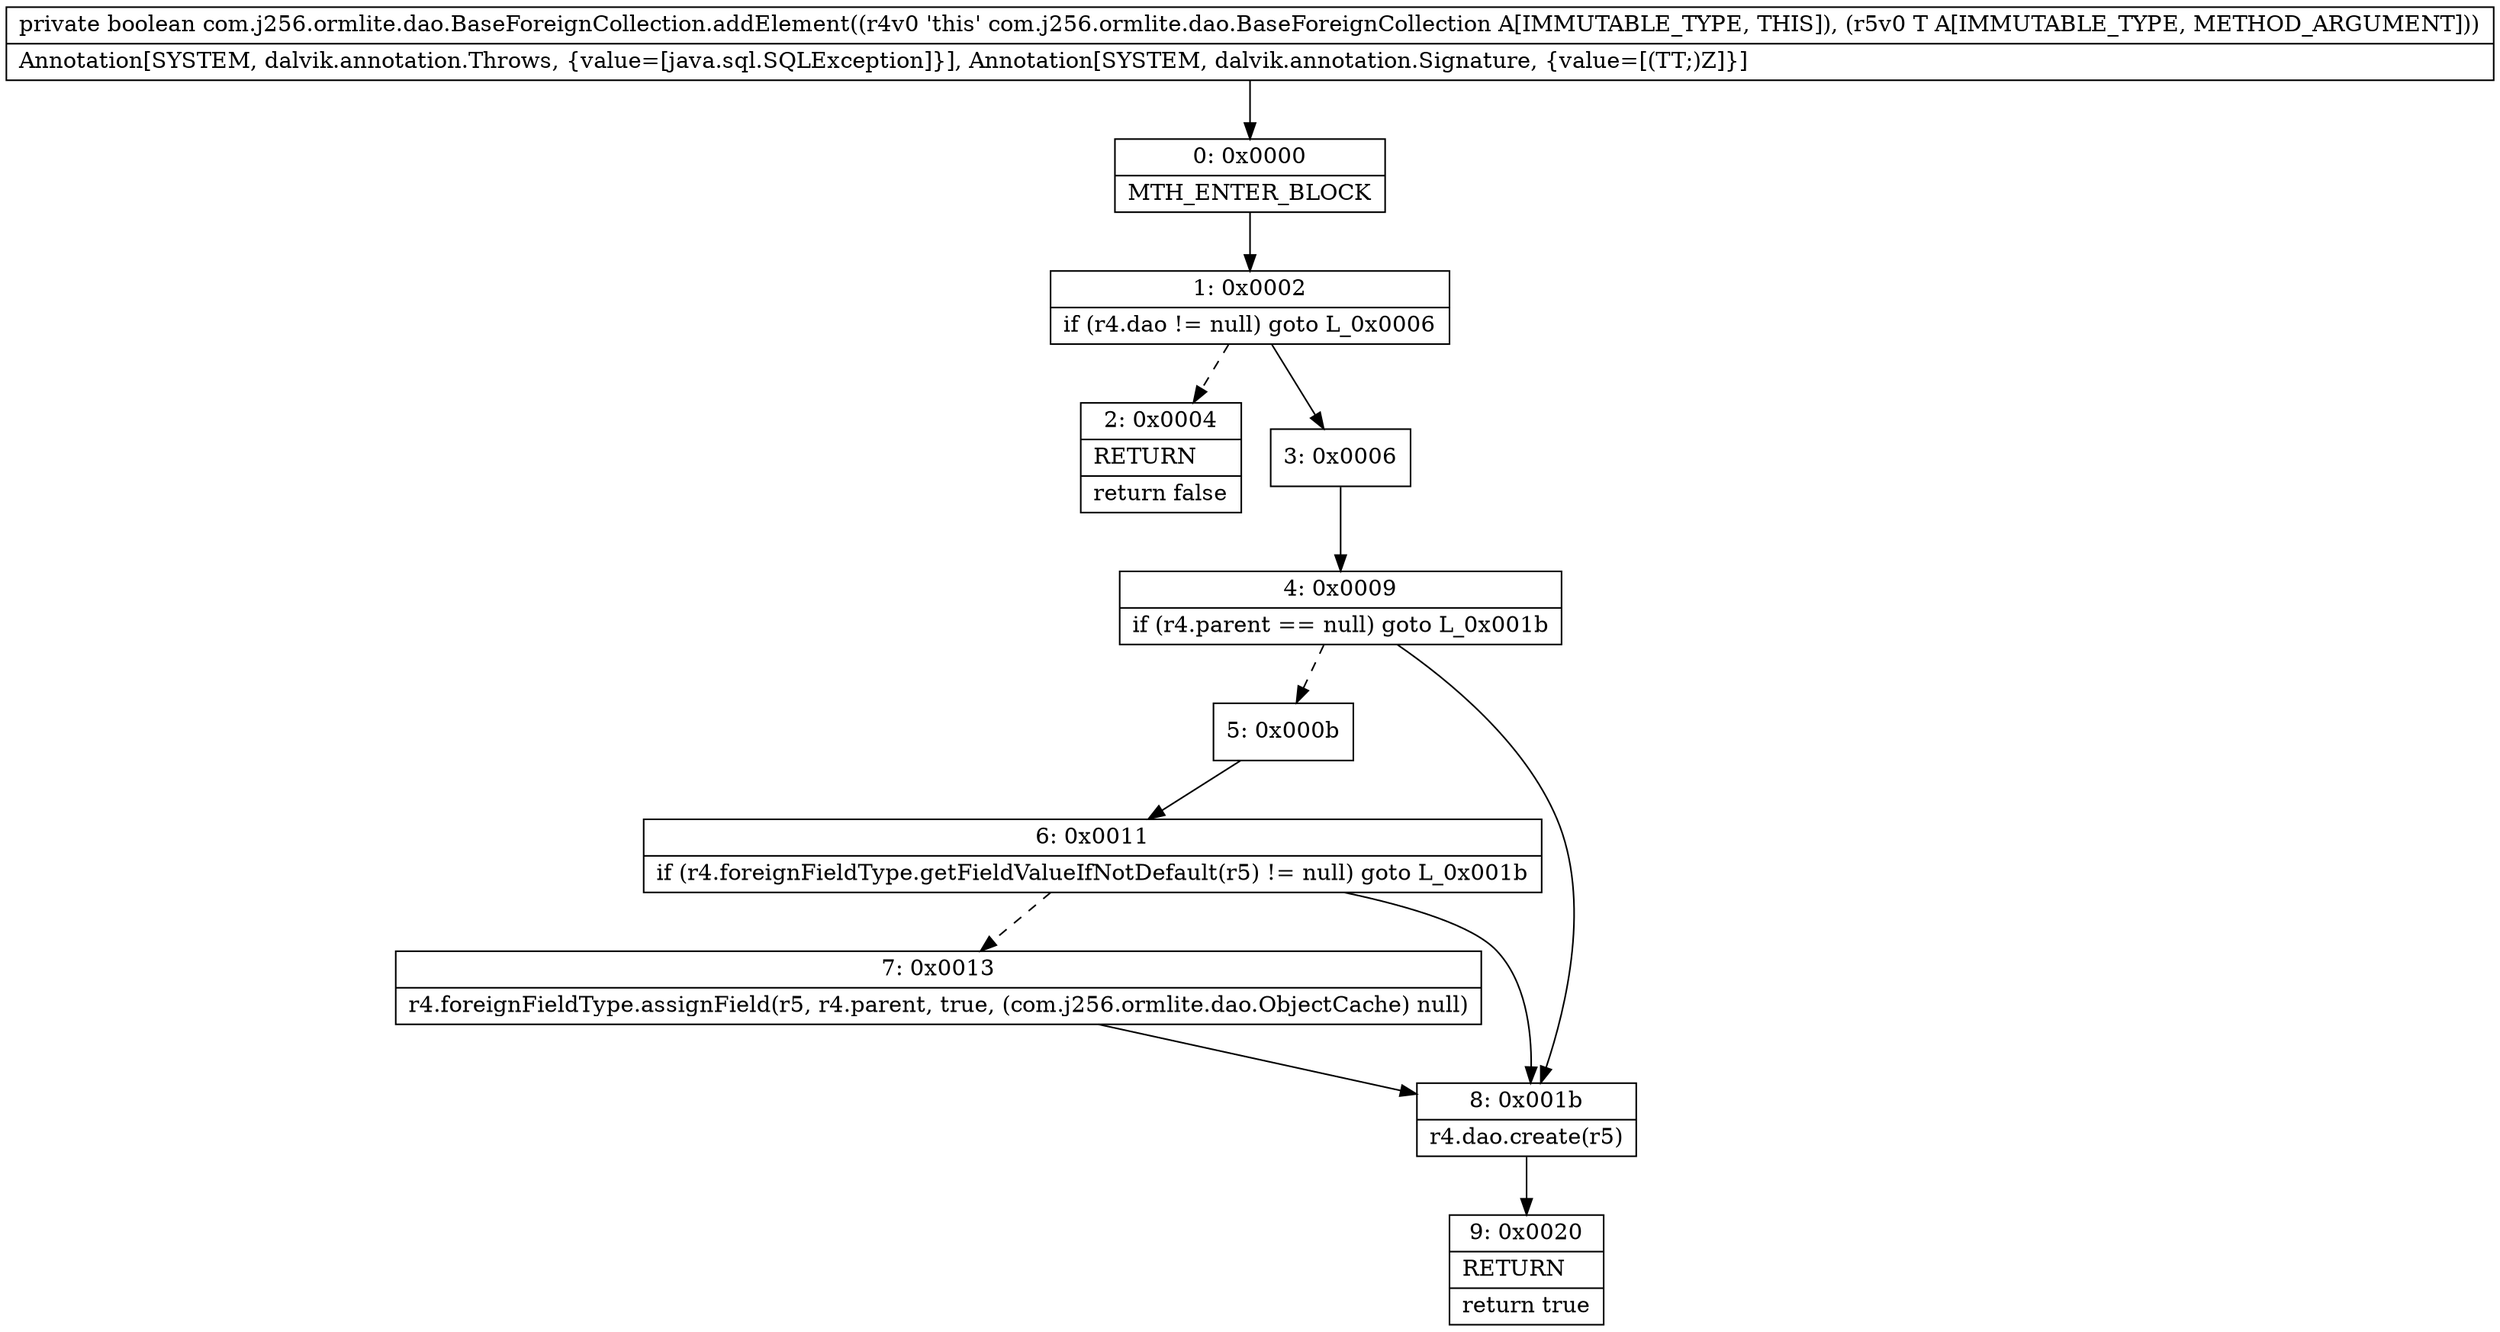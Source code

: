digraph "CFG forcom.j256.ormlite.dao.BaseForeignCollection.addElement(Ljava\/lang\/Object;)Z" {
Node_0 [shape=record,label="{0\:\ 0x0000|MTH_ENTER_BLOCK\l}"];
Node_1 [shape=record,label="{1\:\ 0x0002|if (r4.dao != null) goto L_0x0006\l}"];
Node_2 [shape=record,label="{2\:\ 0x0004|RETURN\l|return false\l}"];
Node_3 [shape=record,label="{3\:\ 0x0006}"];
Node_4 [shape=record,label="{4\:\ 0x0009|if (r4.parent == null) goto L_0x001b\l}"];
Node_5 [shape=record,label="{5\:\ 0x000b}"];
Node_6 [shape=record,label="{6\:\ 0x0011|if (r4.foreignFieldType.getFieldValueIfNotDefault(r5) != null) goto L_0x001b\l}"];
Node_7 [shape=record,label="{7\:\ 0x0013|r4.foreignFieldType.assignField(r5, r4.parent, true, (com.j256.ormlite.dao.ObjectCache) null)\l}"];
Node_8 [shape=record,label="{8\:\ 0x001b|r4.dao.create(r5)\l}"];
Node_9 [shape=record,label="{9\:\ 0x0020|RETURN\l|return true\l}"];
MethodNode[shape=record,label="{private boolean com.j256.ormlite.dao.BaseForeignCollection.addElement((r4v0 'this' com.j256.ormlite.dao.BaseForeignCollection A[IMMUTABLE_TYPE, THIS]), (r5v0 T A[IMMUTABLE_TYPE, METHOD_ARGUMENT]))  | Annotation[SYSTEM, dalvik.annotation.Throws, \{value=[java.sql.SQLException]\}], Annotation[SYSTEM, dalvik.annotation.Signature, \{value=[(TT;)Z]\}]\l}"];
MethodNode -> Node_0;
Node_0 -> Node_1;
Node_1 -> Node_2[style=dashed];
Node_1 -> Node_3;
Node_3 -> Node_4;
Node_4 -> Node_5[style=dashed];
Node_4 -> Node_8;
Node_5 -> Node_6;
Node_6 -> Node_7[style=dashed];
Node_6 -> Node_8;
Node_7 -> Node_8;
Node_8 -> Node_9;
}

